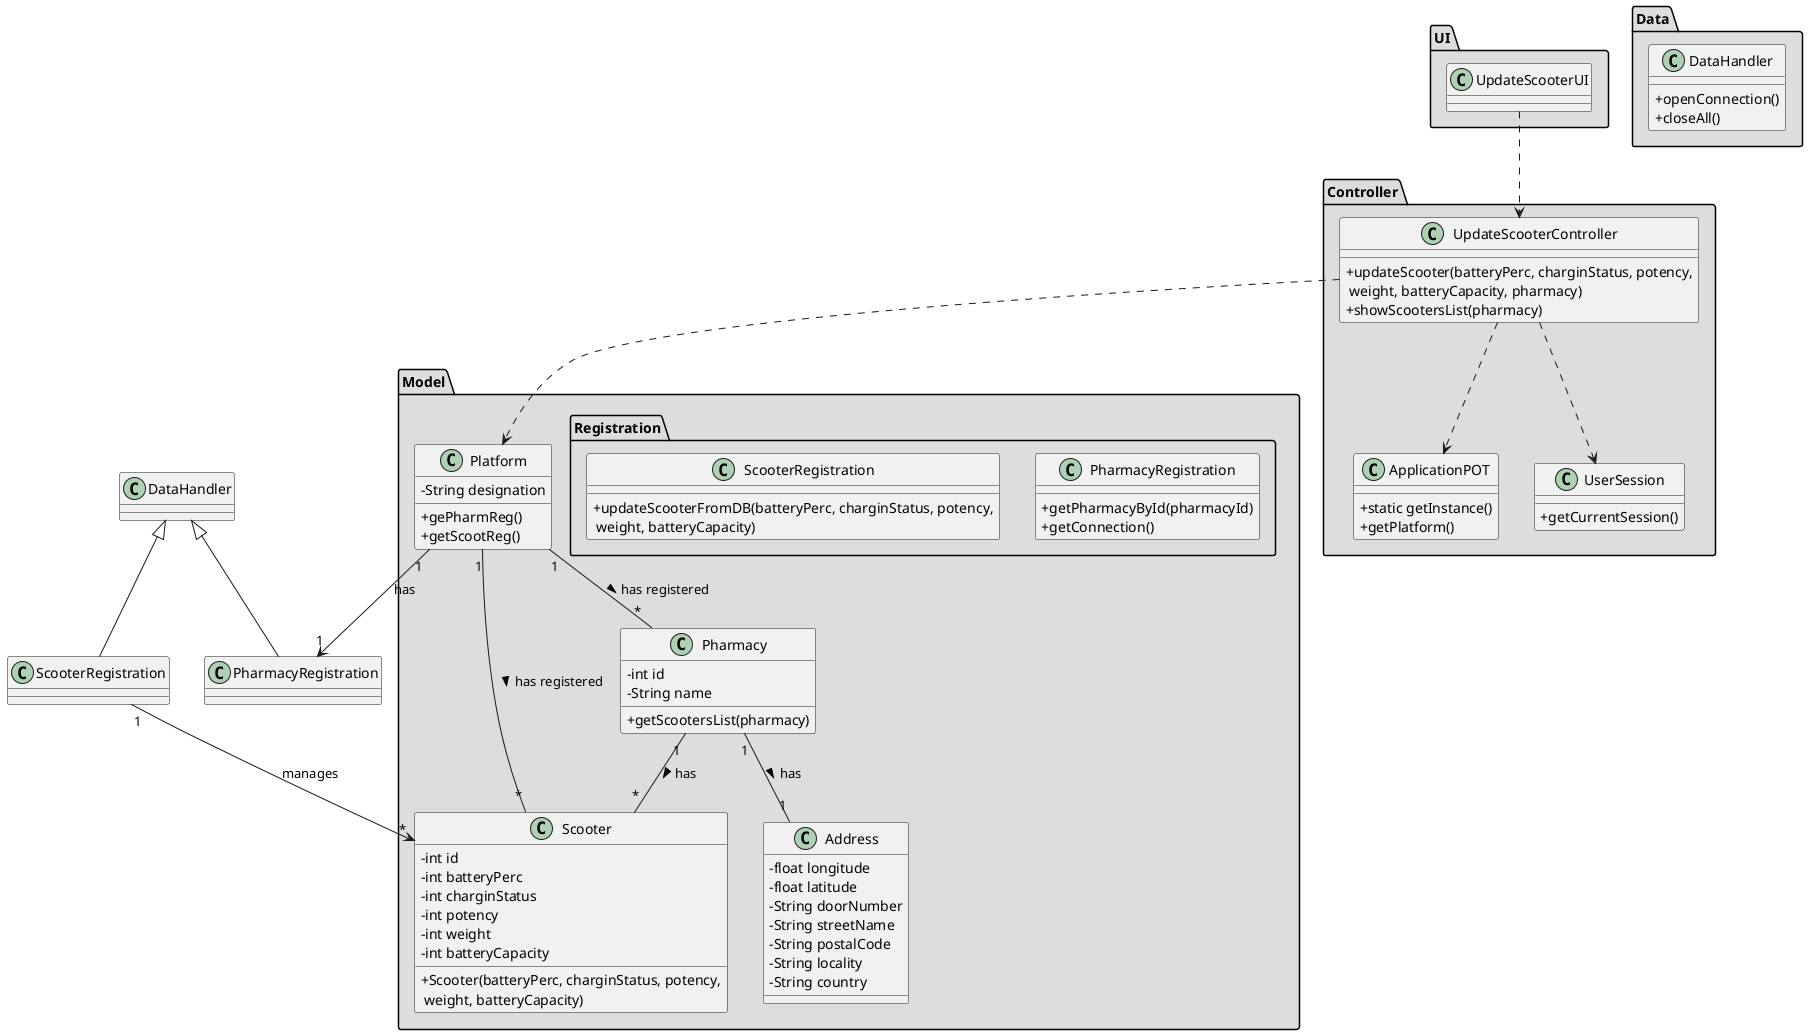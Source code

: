 @startuml
skinparam classAttributeIconSize 0

package "UI" #DDDDDD {
class UpdateScooterUI{

}
}


package "Controller" #DDDDDD {
class UpdateScooterController{
+updateScooter(batteryPerc, charginStatus, potency,\n weight, batteryCapacity, pharmacy)
+showScootersList(pharmacy)
}

class ApplicationPOT
{
  +static getInstance()
  +getPlatform()
}

class UserSession
{
  +getCurrentSession()
}
}


package "Model" #DDDDDD {
class Platform {
  -String designation
  +gePharmReg()
  +getScootReg()
}
package "Registration" #DDDDDD {
 class PharmacyRegistration{
     +getPharmacyById(pharmacyId)
     +getConnection()
 }

 class ScooterRegistration{
      +updateScooterFromDB(batteryPerc, charginStatus, potency,\n weight, batteryCapacity)
  }
 }
}

package "Model" #DDDDDD {
class Scooter{
  -int id
  -int batteryPerc
  -int charginStatus
  -int potency
  -int weight
  -int batteryCapacity
  +Scooter(batteryPerc, charginStatus, potency,\n weight, batteryCapacity)
}

class Address{
  -float longitude
  -float latitude
  -String doorNumber
  -String streetName
  -String postalCode
  -String locality
  -String country
}

class Pharmacy {
  -int id
  -String name
  +getScootersList(pharmacy)
}

}


package "Data" #DDDDDD {
class DataHandler{
    +openConnection()
    +closeAll()
}
}

class PharmacyRegistration extends DataHandler
class ScooterRegistration extends DataHandler

UpdateScooterUI ..> UpdateScooterController
UpdateScooterController ..> Platform
UpdateScooterController ..> ApplicationPOT
UpdateScooterController ..> UserSession
Platform "1" --> "1" PharmacyRegistration : has
ScooterRegistration "1" --> "*" Scooter : manages

Platform "1" -- "*" Pharmacy : has registered >
Platform "1" -- "*" Scooter : has registered >

Pharmacy "1" -- "*" Scooter : has >
Pharmacy "1" -- "1" Address : has >

@enduml